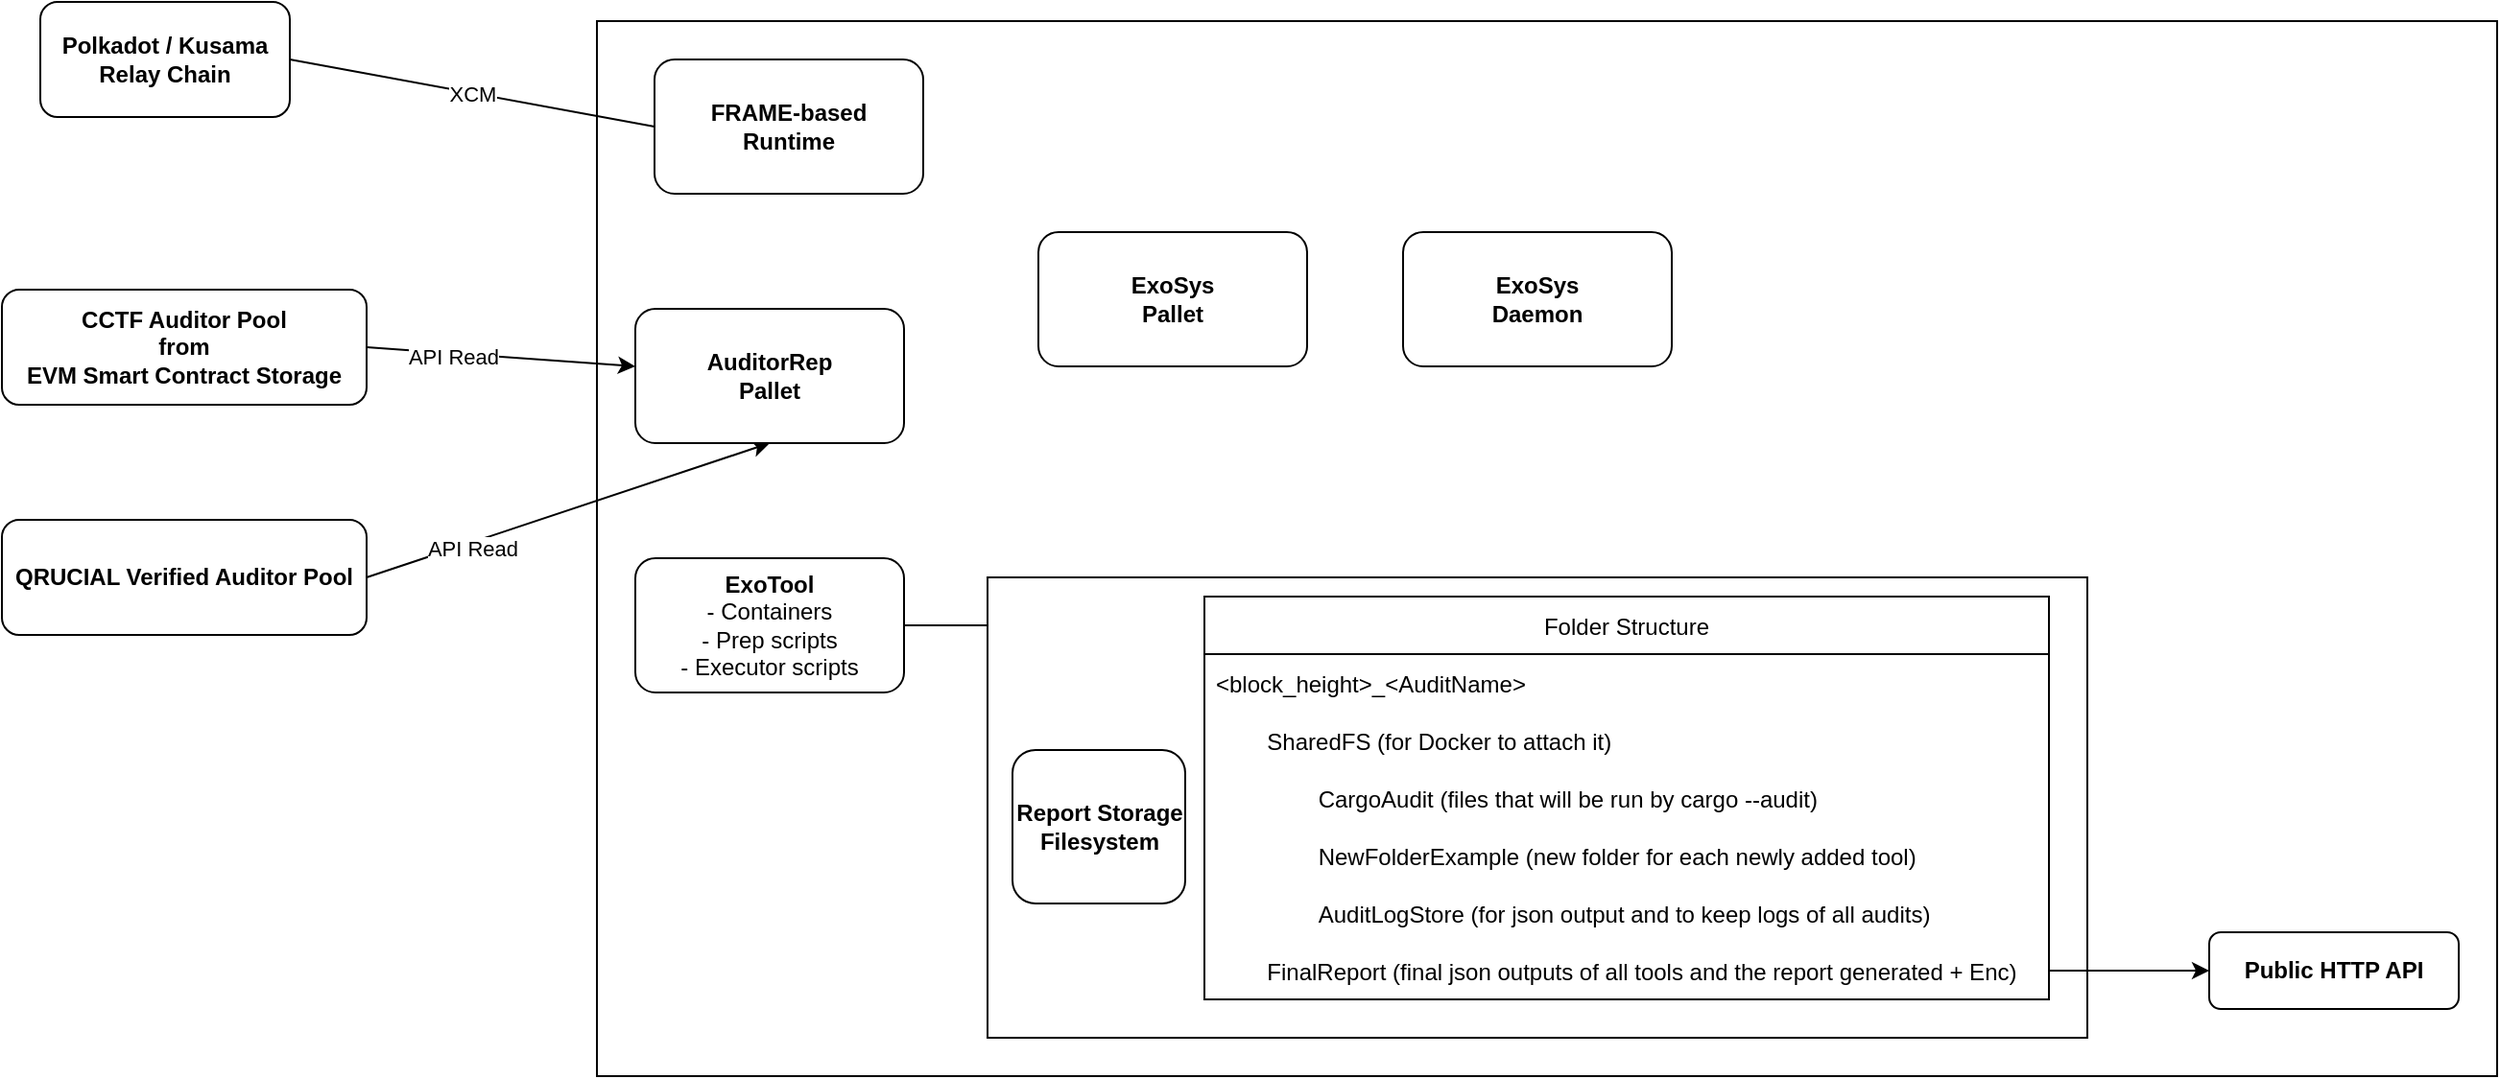 <mxfile version="20.1.2" type="github">
  <diagram id="C5RBs43oDa-KdzZeNtuy" name="Page-1">
    <mxGraphModel dx="2047" dy="1109" grid="1" gridSize="10" guides="1" tooltips="1" connect="1" arrows="1" fold="1" page="1" pageScale="1" pageWidth="827" pageHeight="1169" math="0" shadow="0">
      <root>
        <mxCell id="WIyWlLk6GJQsqaUBKTNV-0" />
        <mxCell id="WIyWlLk6GJQsqaUBKTNV-1" parent="WIyWlLk6GJQsqaUBKTNV-0" />
        <object label="" id="74LfeLr-c_rW4B0bFqaF-14">
          <mxCell style="rounded=0;whiteSpace=wrap;html=1;" vertex="1" parent="WIyWlLk6GJQsqaUBKTNV-1">
            <mxGeometry x="300" y="50" width="990" height="550" as="geometry" />
          </mxCell>
        </object>
        <mxCell id="WIyWlLk6GJQsqaUBKTNV-3" value="&lt;div&gt;&lt;b&gt;Polkadot / Kusama&lt;/b&gt;&lt;/div&gt;&lt;div&gt;&lt;b&gt;Relay Chain&lt;br&gt;&lt;/b&gt;&lt;/div&gt;" style="rounded=1;whiteSpace=wrap;html=1;fontSize=12;glass=0;strokeWidth=1;shadow=0;" parent="WIyWlLk6GJQsqaUBKTNV-1" vertex="1">
          <mxGeometry x="10" y="40" width="130" height="60" as="geometry" />
        </mxCell>
        <mxCell id="74LfeLr-c_rW4B0bFqaF-1" value="&lt;div&gt;&lt;b&gt;FRAME-based&lt;/b&gt;&lt;/div&gt;&lt;div&gt;&lt;b&gt;Runtime&lt;br&gt;&lt;/b&gt;&lt;/div&gt;" style="rounded=1;whiteSpace=wrap;html=1;fontSize=12;glass=0;strokeWidth=1;shadow=0;" vertex="1" parent="WIyWlLk6GJQsqaUBKTNV-1">
          <mxGeometry x="330" y="70" width="140" height="70" as="geometry" />
        </mxCell>
        <mxCell id="74LfeLr-c_rW4B0bFqaF-2" value="" style="endArrow=none;html=1;rounded=0;entryX=0;entryY=0.5;entryDx=0;entryDy=0;endFill=0;exitX=1;exitY=0.5;exitDx=0;exitDy=0;" edge="1" parent="WIyWlLk6GJQsqaUBKTNV-1" source="WIyWlLk6GJQsqaUBKTNV-3" target="74LfeLr-c_rW4B0bFqaF-1">
          <mxGeometry relative="1" as="geometry">
            <mxPoint x="140" y="169.66" as="sourcePoint" />
            <mxPoint x="240" y="169.66" as="targetPoint" />
          </mxGeometry>
        </mxCell>
        <mxCell id="74LfeLr-c_rW4B0bFqaF-3" value="XCM" style="edgeLabel;resizable=0;html=1;align=center;verticalAlign=middle;" connectable="0" vertex="1" parent="74LfeLr-c_rW4B0bFqaF-2">
          <mxGeometry relative="1" as="geometry" />
        </mxCell>
        <mxCell id="74LfeLr-c_rW4B0bFqaF-4" value="&lt;div&gt;&lt;b&gt;CCTF Auditor Pool&lt;/b&gt;&lt;/div&gt;&lt;div&gt;&lt;b&gt;from&lt;/b&gt;&lt;/div&gt;&lt;div&gt;&lt;b&gt;EVM Smart Contract Storage&lt;br&gt;&lt;/b&gt;&lt;/div&gt;" style="rounded=1;whiteSpace=wrap;html=1;fontSize=12;glass=0;strokeWidth=1;shadow=0;" vertex="1" parent="WIyWlLk6GJQsqaUBKTNV-1">
          <mxGeometry x="-10" y="190" width="190" height="60" as="geometry" />
        </mxCell>
        <mxCell id="74LfeLr-c_rW4B0bFqaF-7" value="" style="endArrow=classic;html=1;rounded=0;exitX=1;exitY=0.5;exitDx=0;exitDy=0;" edge="1" parent="WIyWlLk6GJQsqaUBKTNV-1" source="74LfeLr-c_rW4B0bFqaF-4" target="74LfeLr-c_rW4B0bFqaF-12">
          <mxGeometry relative="1" as="geometry">
            <mxPoint x="355" y="240" as="sourcePoint" />
            <mxPoint x="455" y="240" as="targetPoint" />
          </mxGeometry>
        </mxCell>
        <mxCell id="74LfeLr-c_rW4B0bFqaF-8" value="API Read" style="edgeLabel;resizable=0;html=1;align=center;verticalAlign=middle;" connectable="0" vertex="1" parent="74LfeLr-c_rW4B0bFqaF-7">
          <mxGeometry relative="1" as="geometry">
            <mxPoint x="-25" as="offset" />
          </mxGeometry>
        </mxCell>
        <mxCell id="74LfeLr-c_rW4B0bFqaF-9" value="&lt;b&gt;QRUCIAL Verified Auditor Pool&lt;/b&gt;" style="rounded=1;whiteSpace=wrap;html=1;fontSize=12;glass=0;strokeWidth=1;shadow=0;" vertex="1" parent="WIyWlLk6GJQsqaUBKTNV-1">
          <mxGeometry x="-10" y="310" width="190" height="60" as="geometry" />
        </mxCell>
        <mxCell id="74LfeLr-c_rW4B0bFqaF-10" value="" style="endArrow=classic;html=1;rounded=0;exitX=1;exitY=0.5;exitDx=0;exitDy=0;entryX=0.5;entryY=1;entryDx=0;entryDy=0;" edge="1" parent="WIyWlLk6GJQsqaUBKTNV-1" source="74LfeLr-c_rW4B0bFqaF-9" target="74LfeLr-c_rW4B0bFqaF-12">
          <mxGeometry relative="1" as="geometry">
            <mxPoint x="145.0" y="250" as="sourcePoint" />
            <mxPoint x="310" y="150" as="targetPoint" />
          </mxGeometry>
        </mxCell>
        <mxCell id="74LfeLr-c_rW4B0bFqaF-11" value="API Read" style="edgeLabel;resizable=0;html=1;align=center;verticalAlign=middle;" connectable="0" vertex="1" parent="74LfeLr-c_rW4B0bFqaF-10">
          <mxGeometry relative="1" as="geometry">
            <mxPoint x="-50" y="20" as="offset" />
          </mxGeometry>
        </mxCell>
        <mxCell id="74LfeLr-c_rW4B0bFqaF-12" value="&lt;div&gt;&lt;b&gt;AuditorRep&lt;/b&gt;&lt;/div&gt;&lt;div&gt;&lt;b&gt;Pallet&lt;br&gt;&lt;/b&gt;&lt;/div&gt;" style="rounded=1;whiteSpace=wrap;html=1;fontSize=12;glass=0;strokeWidth=1;shadow=0;" vertex="1" parent="WIyWlLk6GJQsqaUBKTNV-1">
          <mxGeometry x="320" y="200" width="140" height="70" as="geometry" />
        </mxCell>
        <mxCell id="74LfeLr-c_rW4B0bFqaF-15" value="&lt;div&gt;&lt;b&gt;ExoSys&lt;/b&gt;&lt;/div&gt;&lt;div&gt;&lt;b&gt;Pallet&lt;br&gt;&lt;/b&gt;&lt;/div&gt;" style="rounded=1;whiteSpace=wrap;html=1;fontSize=12;glass=0;strokeWidth=1;shadow=0;" vertex="1" parent="WIyWlLk6GJQsqaUBKTNV-1">
          <mxGeometry x="530" y="160" width="140" height="70" as="geometry" />
        </mxCell>
        <mxCell id="74LfeLr-c_rW4B0bFqaF-16" value="&lt;div&gt;&lt;b&gt;ExoSys&lt;/b&gt;&lt;/div&gt;&lt;div&gt;&lt;b&gt;Daemon&lt;br&gt;&lt;/b&gt;&lt;/div&gt;" style="rounded=1;whiteSpace=wrap;html=1;fontSize=12;glass=0;strokeWidth=1;shadow=0;" vertex="1" parent="WIyWlLk6GJQsqaUBKTNV-1">
          <mxGeometry x="720" y="160" width="140" height="70" as="geometry" />
        </mxCell>
        <mxCell id="74LfeLr-c_rW4B0bFqaF-36" style="edgeStyle=orthogonalEdgeStyle;rounded=0;orthogonalLoop=1;jettySize=auto;html=1;exitX=1;exitY=0.5;exitDx=0;exitDy=0;entryX=-0.008;entryY=0.076;entryDx=0;entryDy=0;entryPerimeter=0;startArrow=none;startFill=0;endArrow=none;endFill=0;" edge="1" parent="WIyWlLk6GJQsqaUBKTNV-1" source="74LfeLr-c_rW4B0bFqaF-17" target="74LfeLr-c_rW4B0bFqaF-22">
          <mxGeometry relative="1" as="geometry" />
        </mxCell>
        <mxCell id="74LfeLr-c_rW4B0bFqaF-17" value="&lt;div&gt;&lt;b&gt;ExoTool&lt;/b&gt;&lt;/div&gt;&lt;div&gt;- Containers&lt;/div&gt;&lt;div&gt;- Prep scripts&lt;br&gt;&lt;/div&gt;&lt;div&gt;- Executor scripts&lt;br&gt;&lt;/div&gt;" style="rounded=1;whiteSpace=wrap;html=1;fontSize=12;glass=0;strokeWidth=1;shadow=0;" vertex="1" parent="WIyWlLk6GJQsqaUBKTNV-1">
          <mxGeometry x="320" y="330" width="140" height="70" as="geometry" />
        </mxCell>
        <mxCell id="74LfeLr-c_rW4B0bFqaF-20" value="" style="rounded=0;whiteSpace=wrap;html=1;" vertex="1" parent="WIyWlLk6GJQsqaUBKTNV-1">
          <mxGeometry x="503.5" y="340" width="573" height="240" as="geometry" />
        </mxCell>
        <mxCell id="74LfeLr-c_rW4B0bFqaF-18" value="&lt;div&gt;&lt;b&gt;Report Storage&lt;/b&gt;&lt;/div&gt;&lt;div&gt;&lt;b&gt;Filesystem&lt;br&gt;&lt;/b&gt;&lt;/div&gt;" style="rounded=1;whiteSpace=wrap;html=1;fontSize=12;glass=0;strokeWidth=1;shadow=0;" vertex="1" parent="WIyWlLk6GJQsqaUBKTNV-1">
          <mxGeometry x="516.5" y="430" width="90" height="80" as="geometry" />
        </mxCell>
        <mxCell id="74LfeLr-c_rW4B0bFqaF-22" value="Folder Structure" style="swimlane;fontStyle=0;childLayout=stackLayout;horizontal=1;startSize=30;horizontalStack=0;resizeParent=1;resizeParentMax=0;resizeLast=0;collapsible=1;marginBottom=0;" vertex="1" parent="WIyWlLk6GJQsqaUBKTNV-1">
          <mxGeometry x="616.5" y="350" width="440" height="210" as="geometry">
            <mxRectangle x="650" y="330" width="180" height="30" as="alternateBounds" />
          </mxGeometry>
        </mxCell>
        <mxCell id="74LfeLr-c_rW4B0bFqaF-23" value="&lt;block_height&gt;_&lt;AuditName&gt;" style="text;strokeColor=none;fillColor=none;align=left;verticalAlign=middle;spacingLeft=4;spacingRight=4;overflow=hidden;points=[[0,0.5],[1,0.5]];portConstraint=eastwest;rotatable=0;" vertex="1" parent="74LfeLr-c_rW4B0bFqaF-22">
          <mxGeometry y="30" width="440" height="30" as="geometry" />
        </mxCell>
        <mxCell id="74LfeLr-c_rW4B0bFqaF-24" value="        SharedFS (for Docker to attach it)" style="text;strokeColor=none;fillColor=none;align=left;verticalAlign=middle;spacingLeft=4;spacingRight=4;overflow=hidden;points=[[0,0.5],[1,0.5]];portConstraint=eastwest;rotatable=0;" vertex="1" parent="74LfeLr-c_rW4B0bFqaF-22">
          <mxGeometry y="60" width="440" height="30" as="geometry" />
        </mxCell>
        <mxCell id="74LfeLr-c_rW4B0bFqaF-34" value="                CargoAudit (files that will be run by cargo --audit)" style="text;strokeColor=none;fillColor=none;align=left;verticalAlign=middle;spacingLeft=4;spacingRight=4;overflow=hidden;points=[[0,0.5],[1,0.5]];portConstraint=eastwest;rotatable=0;" vertex="1" parent="74LfeLr-c_rW4B0bFqaF-22">
          <mxGeometry y="90" width="440" height="30" as="geometry" />
        </mxCell>
        <mxCell id="74LfeLr-c_rW4B0bFqaF-35" value="                NewFolderExample (new folder for each newly added tool)" style="text;strokeColor=none;fillColor=none;align=left;verticalAlign=middle;spacingLeft=4;spacingRight=4;overflow=hidden;points=[[0,0.5],[1,0.5]];portConstraint=eastwest;rotatable=0;" vertex="1" parent="74LfeLr-c_rW4B0bFqaF-22">
          <mxGeometry y="120" width="440" height="30" as="geometry" />
        </mxCell>
        <mxCell id="74LfeLr-c_rW4B0bFqaF-28" value="                AuditLogStore (for json output and to keep logs of all audits)" style="text;strokeColor=none;fillColor=none;align=left;verticalAlign=middle;spacingLeft=4;spacingRight=4;overflow=hidden;points=[[0,0.5],[1,0.5]];portConstraint=eastwest;rotatable=0;" vertex="1" parent="74LfeLr-c_rW4B0bFqaF-22">
          <mxGeometry y="150" width="440" height="30" as="geometry" />
        </mxCell>
        <mxCell id="74LfeLr-c_rW4B0bFqaF-29" value="        FinalReport (final json outputs of all tools and the report generated + Enc)" style="text;strokeColor=none;fillColor=none;align=left;verticalAlign=middle;spacingLeft=4;spacingRight=4;overflow=hidden;points=[[0,0.5],[1,0.5]];portConstraint=eastwest;rotatable=0;" vertex="1" parent="74LfeLr-c_rW4B0bFqaF-22">
          <mxGeometry y="180" width="440" height="30" as="geometry" />
        </mxCell>
        <mxCell id="74LfeLr-c_rW4B0bFqaF-32" style="edgeStyle=orthogonalEdgeStyle;rounded=0;orthogonalLoop=1;jettySize=auto;html=1;exitX=0;exitY=0.5;exitDx=0;exitDy=0;startArrow=classic;startFill=1;endArrow=none;endFill=0;" edge="1" parent="WIyWlLk6GJQsqaUBKTNV-1" source="74LfeLr-c_rW4B0bFqaF-31" target="74LfeLr-c_rW4B0bFqaF-29">
          <mxGeometry relative="1" as="geometry" />
        </mxCell>
        <mxCell id="74LfeLr-c_rW4B0bFqaF-31" value="&lt;b&gt;Public HTTP API&lt;/b&gt;" style="rounded=1;whiteSpace=wrap;html=1;fontSize=12;glass=0;strokeWidth=1;shadow=0;" vertex="1" parent="WIyWlLk6GJQsqaUBKTNV-1">
          <mxGeometry x="1140" y="525" width="130" height="40" as="geometry" />
        </mxCell>
      </root>
    </mxGraphModel>
  </diagram>
</mxfile>
